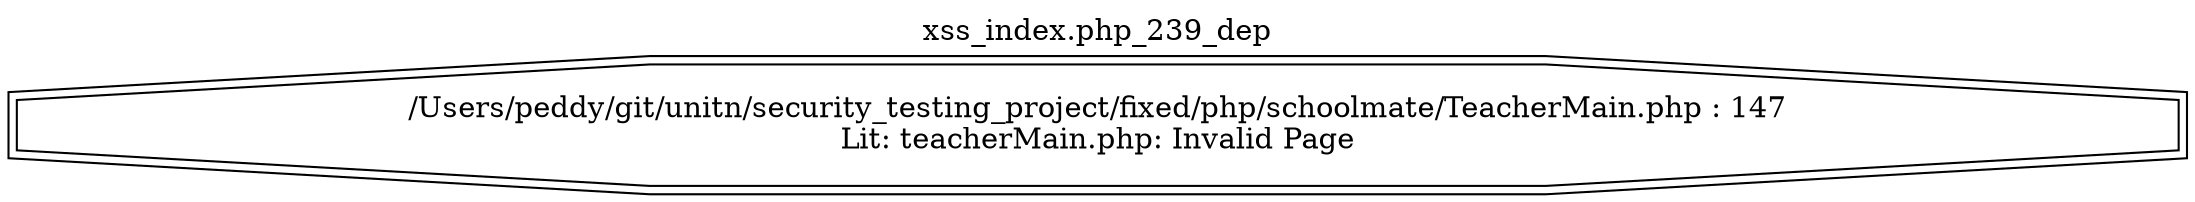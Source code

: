 digraph cfg {
  label="xss_index.php_239_dep";
  labelloc=t;
  n1 [shape=doubleoctagon, label="/Users/peddy/git/unitn/security_testing_project/fixed/php/schoolmate/TeacherMain.php : 147\nLit: teacherMain.php: Invalid Page\n"];
}
